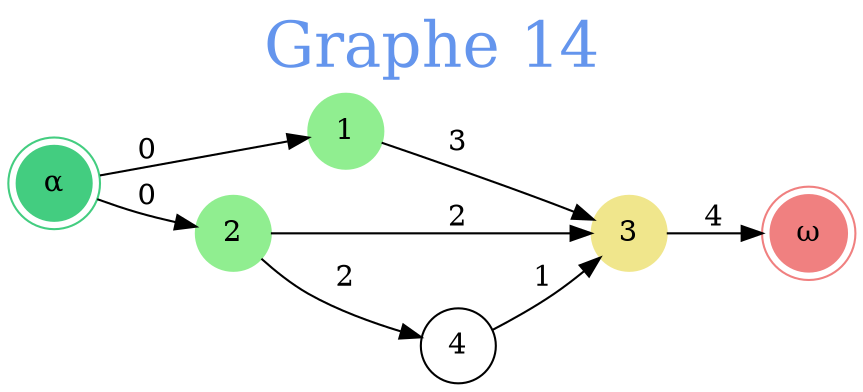 // Graphe 14
digraph {
	rankdir=LR
	graph [fontcolor=cornflowerblue fontsize=30 label="Graphe 14" labelloc=t]
	0 [label="α" color=seagreen3 shape=doublecircle style=filled]
	1 [label=1 color=lightgreen shape=circle style=filled]
	2 [label=2 color=lightgreen shape=circle style=filled]
	3 [label=3 color=khaki shape=circle style=filled]
	4 [label=4 shape=circle]
	5 [label="ω" color=lightcoral shape=doublecircle style=filled]
	0 -> 1 [label=0]
	0 -> 2 [label=0]
	1 -> 3 [label=3]
	2 -> 3 [label=2]
	2 -> 4 [label=2]
	3 -> 5 [label=4]
	4 -> 3 [label=1]
}

